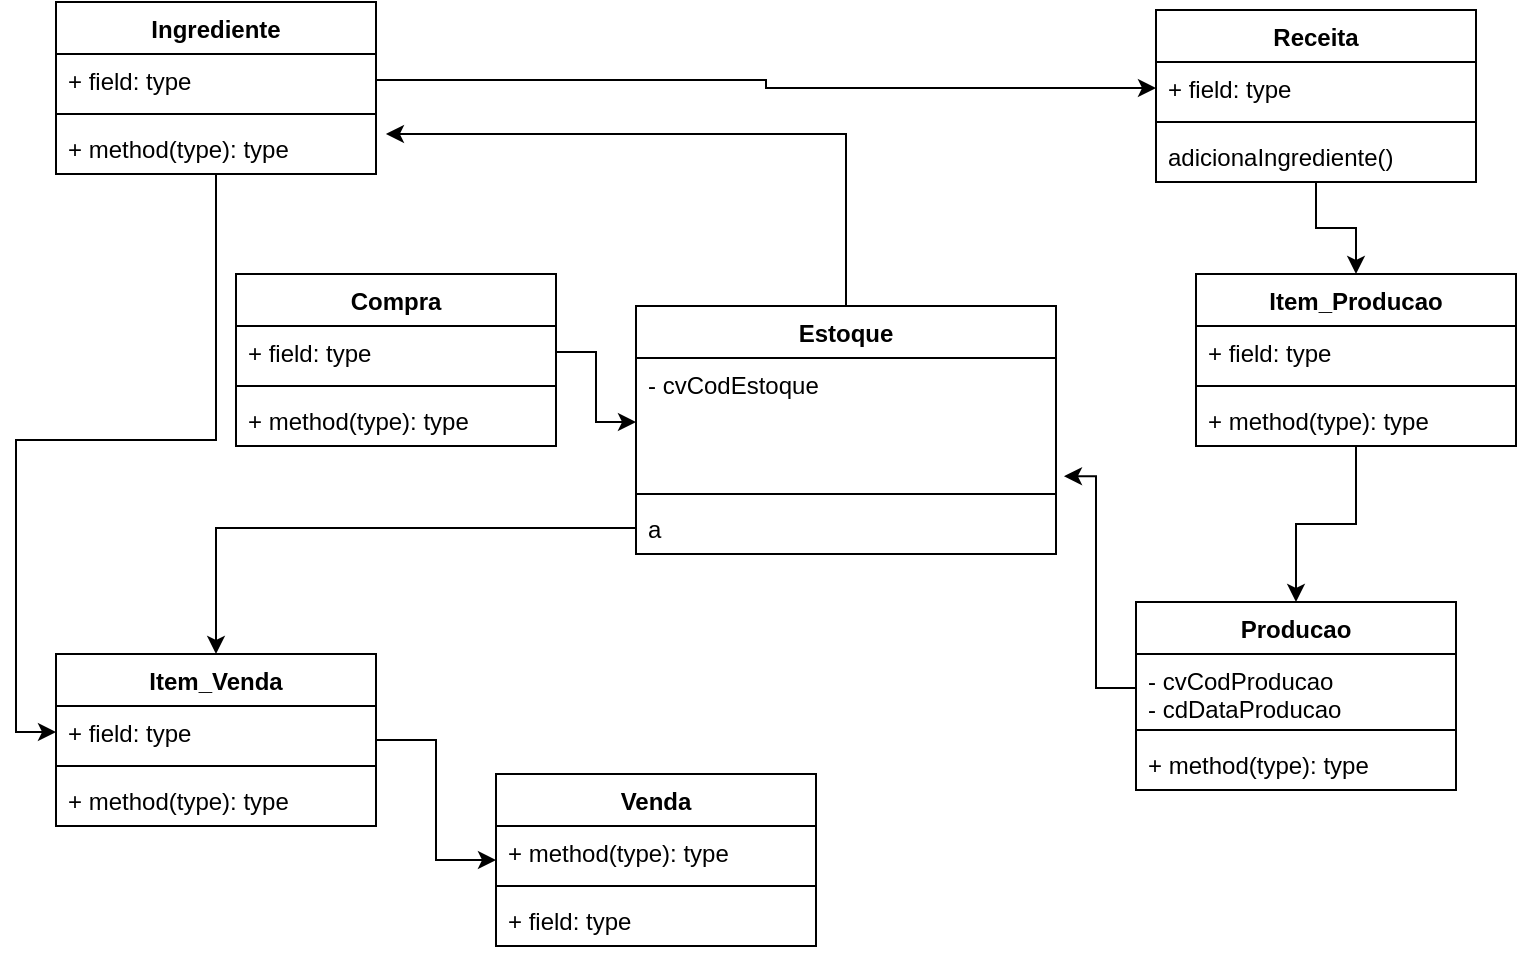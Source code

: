 <mxfile version="10.7.9" type="device"><diagram id="PYXc7LF8Jf3mN0X01Nbh" name="Page-1"><mxGraphModel dx="840" dy="494" grid="1" gridSize="10" guides="1" tooltips="1" connect="1" arrows="1" fold="1" page="1" pageScale="1" pageWidth="827" pageHeight="1169" math="0" shadow="0"><root><mxCell id="0"/><mxCell id="1" parent="0"/><mxCell id="mXke-B1kzlXO7ABkooaO-79" style="edgeStyle=orthogonalEdgeStyle;rounded=0;orthogonalLoop=1;jettySize=auto;html=1;" edge="1" parent="1" source="mXke-B1kzlXO7ABkooaO-6" target="mXke-B1kzlXO7ABkooaO-74"><mxGeometry relative="1" as="geometry"/></mxCell><mxCell id="mXke-B1kzlXO7ABkooaO-6" value="Receita&#10;&#10;" style="swimlane;fontStyle=1;align=center;verticalAlign=top;childLayout=stackLayout;horizontal=1;startSize=26;horizontalStack=0;resizeParent=1;resizeParentMax=0;resizeLast=0;collapsible=1;marginBottom=0;" vertex="1" parent="1"><mxGeometry x="660" y="18" width="160" height="86" as="geometry"/></mxCell><mxCell id="mXke-B1kzlXO7ABkooaO-7" value="+ field: type" style="text;strokeColor=none;fillColor=none;align=left;verticalAlign=top;spacingLeft=4;spacingRight=4;overflow=hidden;rotatable=0;points=[[0,0.5],[1,0.5]];portConstraint=eastwest;" vertex="1" parent="mXke-B1kzlXO7ABkooaO-6"><mxGeometry y="26" width="160" height="26" as="geometry"/></mxCell><mxCell id="mXke-B1kzlXO7ABkooaO-8" value="" style="line;strokeWidth=1;fillColor=none;align=left;verticalAlign=middle;spacingTop=-1;spacingLeft=3;spacingRight=3;rotatable=0;labelPosition=right;points=[];portConstraint=eastwest;" vertex="1" parent="mXke-B1kzlXO7ABkooaO-6"><mxGeometry y="52" width="160" height="8" as="geometry"/></mxCell><mxCell id="mXke-B1kzlXO7ABkooaO-9" value="adicionaIngrediente()" style="text;strokeColor=none;fillColor=none;align=left;verticalAlign=top;spacingLeft=4;spacingRight=4;overflow=hidden;rotatable=0;points=[[0,0.5],[1,0.5]];portConstraint=eastwest;" vertex="1" parent="mXke-B1kzlXO7ABkooaO-6"><mxGeometry y="60" width="160" height="26" as="geometry"/></mxCell><mxCell id="mXke-B1kzlXO7ABkooaO-14" value="Producao&#10;&#10;" style="swimlane;fontStyle=1;align=center;verticalAlign=top;childLayout=stackLayout;horizontal=1;startSize=26;horizontalStack=0;resizeParent=1;resizeParentMax=0;resizeLast=0;collapsible=1;marginBottom=0;" vertex="1" parent="1"><mxGeometry x="650" y="314" width="160" height="94" as="geometry"/></mxCell><mxCell id="mXke-B1kzlXO7ABkooaO-15" value="- cvCodProducao&#10;- cdDataProducao&#10;" style="text;strokeColor=none;fillColor=none;align=left;verticalAlign=top;spacingLeft=4;spacingRight=4;overflow=hidden;rotatable=0;points=[[0,0.5],[1,0.5]];portConstraint=eastwest;" vertex="1" parent="mXke-B1kzlXO7ABkooaO-14"><mxGeometry y="26" width="160" height="34" as="geometry"/></mxCell><mxCell id="mXke-B1kzlXO7ABkooaO-16" value="" style="line;strokeWidth=1;fillColor=none;align=left;verticalAlign=middle;spacingTop=-1;spacingLeft=3;spacingRight=3;rotatable=0;labelPosition=right;points=[];portConstraint=eastwest;" vertex="1" parent="mXke-B1kzlXO7ABkooaO-14"><mxGeometry y="60" width="160" height="8" as="geometry"/></mxCell><mxCell id="mXke-B1kzlXO7ABkooaO-17" value="+ method(type): type" style="text;strokeColor=none;fillColor=none;align=left;verticalAlign=top;spacingLeft=4;spacingRight=4;overflow=hidden;rotatable=0;points=[[0,0.5],[1,0.5]];portConstraint=eastwest;" vertex="1" parent="mXke-B1kzlXO7ABkooaO-14"><mxGeometry y="68" width="160" height="26" as="geometry"/></mxCell><mxCell id="mXke-B1kzlXO7ABkooaO-96" style="edgeStyle=orthogonalEdgeStyle;rounded=0;orthogonalLoop=1;jettySize=auto;html=1;entryX=1.031;entryY=0.231;entryDx=0;entryDy=0;entryPerimeter=0;" edge="1" parent="1" source="mXke-B1kzlXO7ABkooaO-18" target="mXke-B1kzlXO7ABkooaO-89"><mxGeometry relative="1" as="geometry"/></mxCell><mxCell id="mXke-B1kzlXO7ABkooaO-18" value="Estoque&#10;&#10;" style="swimlane;fontStyle=1;align=center;verticalAlign=top;childLayout=stackLayout;horizontal=1;startSize=26;horizontalStack=0;resizeParent=1;resizeParentMax=0;resizeLast=0;collapsible=1;marginBottom=0;" vertex="1" parent="1"><mxGeometry x="400" y="166" width="210" height="124" as="geometry"/></mxCell><mxCell id="mXke-B1kzlXO7ABkooaO-19" value="- cvCodEstoque&#10;&#10;" style="text;strokeColor=none;fillColor=none;align=left;verticalAlign=top;spacingLeft=4;spacingRight=4;overflow=hidden;rotatable=0;points=[[0,0.5],[1,0.5]];portConstraint=eastwest;" vertex="1" parent="mXke-B1kzlXO7ABkooaO-18"><mxGeometry y="26" width="210" height="64" as="geometry"/></mxCell><mxCell id="mXke-B1kzlXO7ABkooaO-20" value="" style="line;strokeWidth=1;fillColor=none;align=left;verticalAlign=middle;spacingTop=-1;spacingLeft=3;spacingRight=3;rotatable=0;labelPosition=right;points=[];portConstraint=eastwest;" vertex="1" parent="mXke-B1kzlXO7ABkooaO-18"><mxGeometry y="90" width="210" height="8" as="geometry"/></mxCell><mxCell id="mXke-B1kzlXO7ABkooaO-21" value="a&#10;" style="text;strokeColor=none;fillColor=none;align=left;verticalAlign=top;spacingLeft=4;spacingRight=4;overflow=hidden;rotatable=0;points=[[0,0.5],[1,0.5]];portConstraint=eastwest;" vertex="1" parent="mXke-B1kzlXO7ABkooaO-18"><mxGeometry y="98" width="210" height="26" as="geometry"/></mxCell><mxCell id="mXke-B1kzlXO7ABkooaO-22" value="Compra" style="swimlane;fontStyle=1;align=center;verticalAlign=top;childLayout=stackLayout;horizontal=1;startSize=26;horizontalStack=0;resizeParent=1;resizeParentMax=0;resizeLast=0;collapsible=1;marginBottom=0;" vertex="1" parent="1"><mxGeometry x="200" y="150" width="160" height="86" as="geometry"/></mxCell><mxCell id="mXke-B1kzlXO7ABkooaO-23" value="+ field: type" style="text;strokeColor=none;fillColor=none;align=left;verticalAlign=top;spacingLeft=4;spacingRight=4;overflow=hidden;rotatable=0;points=[[0,0.5],[1,0.5]];portConstraint=eastwest;" vertex="1" parent="mXke-B1kzlXO7ABkooaO-22"><mxGeometry y="26" width="160" height="26" as="geometry"/></mxCell><mxCell id="mXke-B1kzlXO7ABkooaO-24" value="" style="line;strokeWidth=1;fillColor=none;align=left;verticalAlign=middle;spacingTop=-1;spacingLeft=3;spacingRight=3;rotatable=0;labelPosition=right;points=[];portConstraint=eastwest;" vertex="1" parent="mXke-B1kzlXO7ABkooaO-22"><mxGeometry y="52" width="160" height="8" as="geometry"/></mxCell><mxCell id="mXke-B1kzlXO7ABkooaO-25" value="+ method(type): type" style="text;strokeColor=none;fillColor=none;align=left;verticalAlign=top;spacingLeft=4;spacingRight=4;overflow=hidden;rotatable=0;points=[[0,0.5],[1,0.5]];portConstraint=eastwest;" vertex="1" parent="mXke-B1kzlXO7ABkooaO-22"><mxGeometry y="60" width="160" height="26" as="geometry"/></mxCell><mxCell id="mXke-B1kzlXO7ABkooaO-26" value="Venda&#10;&#10;" style="swimlane;fontStyle=1;align=center;verticalAlign=top;childLayout=stackLayout;horizontal=1;startSize=26;horizontalStack=0;resizeParent=1;resizeParentMax=0;resizeLast=0;collapsible=1;marginBottom=0;" vertex="1" parent="1"><mxGeometry x="330" y="400" width="160" height="86" as="geometry"/></mxCell><mxCell id="mXke-B1kzlXO7ABkooaO-29" value="+ method(type): type" style="text;strokeColor=none;fillColor=none;align=left;verticalAlign=top;spacingLeft=4;spacingRight=4;overflow=hidden;rotatable=0;points=[[0,0.5],[1,0.5]];portConstraint=eastwest;" vertex="1" parent="mXke-B1kzlXO7ABkooaO-26"><mxGeometry y="26" width="160" height="26" as="geometry"/></mxCell><mxCell id="mXke-B1kzlXO7ABkooaO-28" value="" style="line;strokeWidth=1;fillColor=none;align=left;verticalAlign=middle;spacingTop=-1;spacingLeft=3;spacingRight=3;rotatable=0;labelPosition=right;points=[];portConstraint=eastwest;" vertex="1" parent="mXke-B1kzlXO7ABkooaO-26"><mxGeometry y="52" width="160" height="8" as="geometry"/></mxCell><mxCell id="mXke-B1kzlXO7ABkooaO-27" value="+ field: type" style="text;strokeColor=none;fillColor=none;align=left;verticalAlign=top;spacingLeft=4;spacingRight=4;overflow=hidden;rotatable=0;points=[[0,0.5],[1,0.5]];portConstraint=eastwest;" vertex="1" parent="mXke-B1kzlXO7ABkooaO-26"><mxGeometry y="60" width="160" height="26" as="geometry"/></mxCell><mxCell id="mXke-B1kzlXO7ABkooaO-73" style="edgeStyle=orthogonalEdgeStyle;rounded=0;orthogonalLoop=1;jettySize=auto;html=1;" edge="1" parent="1" source="mXke-B1kzlXO7ABkooaO-42" target="mXke-B1kzlXO7ABkooaO-26"><mxGeometry relative="1" as="geometry"/></mxCell><mxCell id="mXke-B1kzlXO7ABkooaO-42" value="Item_Venda&#10;&#10;" style="swimlane;fontStyle=1;align=center;verticalAlign=top;childLayout=stackLayout;horizontal=1;startSize=26;horizontalStack=0;resizeParent=1;resizeParentMax=0;resizeLast=0;collapsible=1;marginBottom=0;" vertex="1" parent="1"><mxGeometry x="110" y="340" width="160" height="86" as="geometry"/></mxCell><mxCell id="mXke-B1kzlXO7ABkooaO-43" value="+ field: type" style="text;strokeColor=none;fillColor=none;align=left;verticalAlign=top;spacingLeft=4;spacingRight=4;overflow=hidden;rotatable=0;points=[[0,0.5],[1,0.5]];portConstraint=eastwest;" vertex="1" parent="mXke-B1kzlXO7ABkooaO-42"><mxGeometry y="26" width="160" height="26" as="geometry"/></mxCell><mxCell id="mXke-B1kzlXO7ABkooaO-44" value="" style="line;strokeWidth=1;fillColor=none;align=left;verticalAlign=middle;spacingTop=-1;spacingLeft=3;spacingRight=3;rotatable=0;labelPosition=right;points=[];portConstraint=eastwest;" vertex="1" parent="mXke-B1kzlXO7ABkooaO-42"><mxGeometry y="52" width="160" height="8" as="geometry"/></mxCell><mxCell id="mXke-B1kzlXO7ABkooaO-45" value="+ method(type): type" style="text;strokeColor=none;fillColor=none;align=left;verticalAlign=top;spacingLeft=4;spacingRight=4;overflow=hidden;rotatable=0;points=[[0,0.5],[1,0.5]];portConstraint=eastwest;" vertex="1" parent="mXke-B1kzlXO7ABkooaO-42"><mxGeometry y="60" width="160" height="26" as="geometry"/></mxCell><mxCell id="mXke-B1kzlXO7ABkooaO-46" value="" style="edgeStyle=orthogonalEdgeStyle;rounded=0;orthogonalLoop=1;jettySize=auto;html=1;" edge="1" parent="1" source="mXke-B1kzlXO7ABkooaO-23" target="mXke-B1kzlXO7ABkooaO-19"><mxGeometry relative="1" as="geometry"/></mxCell><mxCell id="mXke-B1kzlXO7ABkooaO-71" style="edgeStyle=orthogonalEdgeStyle;rounded=0;orthogonalLoop=1;jettySize=auto;html=1;exitX=0;exitY=0.5;exitDx=0;exitDy=0;entryX=1.019;entryY=0.923;entryDx=0;entryDy=0;entryPerimeter=0;" edge="1" parent="1" source="mXke-B1kzlXO7ABkooaO-15" target="mXke-B1kzlXO7ABkooaO-19"><mxGeometry relative="1" as="geometry"/></mxCell><mxCell id="mXke-B1kzlXO7ABkooaO-72" style="edgeStyle=orthogonalEdgeStyle;rounded=0;orthogonalLoop=1;jettySize=auto;html=1;" edge="1" parent="1" source="mXke-B1kzlXO7ABkooaO-21" target="mXke-B1kzlXO7ABkooaO-42"><mxGeometry relative="1" as="geometry"/></mxCell><mxCell id="mXke-B1kzlXO7ABkooaO-95" style="edgeStyle=orthogonalEdgeStyle;rounded=0;orthogonalLoop=1;jettySize=auto;html=1;" edge="1" parent="1" source="mXke-B1kzlXO7ABkooaO-74" target="mXke-B1kzlXO7ABkooaO-14"><mxGeometry relative="1" as="geometry"/></mxCell><mxCell id="mXke-B1kzlXO7ABkooaO-74" value="Item_Producao&#10;" style="swimlane;fontStyle=1;align=center;verticalAlign=top;childLayout=stackLayout;horizontal=1;startSize=26;horizontalStack=0;resizeParent=1;resizeParentMax=0;resizeLast=0;collapsible=1;marginBottom=0;" vertex="1" parent="1"><mxGeometry x="680" y="150" width="160" height="86" as="geometry"/></mxCell><mxCell id="mXke-B1kzlXO7ABkooaO-75" value="+ field: type" style="text;strokeColor=none;fillColor=none;align=left;verticalAlign=top;spacingLeft=4;spacingRight=4;overflow=hidden;rotatable=0;points=[[0,0.5],[1,0.5]];portConstraint=eastwest;" vertex="1" parent="mXke-B1kzlXO7ABkooaO-74"><mxGeometry y="26" width="160" height="26" as="geometry"/></mxCell><mxCell id="mXke-B1kzlXO7ABkooaO-76" value="" style="line;strokeWidth=1;fillColor=none;align=left;verticalAlign=middle;spacingTop=-1;spacingLeft=3;spacingRight=3;rotatable=0;labelPosition=right;points=[];portConstraint=eastwest;" vertex="1" parent="mXke-B1kzlXO7ABkooaO-74"><mxGeometry y="52" width="160" height="8" as="geometry"/></mxCell><mxCell id="mXke-B1kzlXO7ABkooaO-77" value="+ method(type): type" style="text;strokeColor=none;fillColor=none;align=left;verticalAlign=top;spacingLeft=4;spacingRight=4;overflow=hidden;rotatable=0;points=[[0,0.5],[1,0.5]];portConstraint=eastwest;" vertex="1" parent="mXke-B1kzlXO7ABkooaO-74"><mxGeometry y="60" width="160" height="26" as="geometry"/></mxCell><mxCell id="mXke-B1kzlXO7ABkooaO-94" style="edgeStyle=orthogonalEdgeStyle;rounded=0;orthogonalLoop=1;jettySize=auto;html=1;entryX=0;entryY=0.5;entryDx=0;entryDy=0;" edge="1" parent="1" source="mXke-B1kzlXO7ABkooaO-86" target="mXke-B1kzlXO7ABkooaO-43"><mxGeometry relative="1" as="geometry"/></mxCell><mxCell id="mXke-B1kzlXO7ABkooaO-86" value="Ingrediente" style="swimlane;fontStyle=1;align=center;verticalAlign=top;childLayout=stackLayout;horizontal=1;startSize=26;horizontalStack=0;resizeParent=1;resizeParentMax=0;resizeLast=0;collapsible=1;marginBottom=0;" vertex="1" parent="1"><mxGeometry x="110" y="14" width="160" height="86" as="geometry"/></mxCell><mxCell id="mXke-B1kzlXO7ABkooaO-87" value="+ field: type" style="text;strokeColor=none;fillColor=none;align=left;verticalAlign=top;spacingLeft=4;spacingRight=4;overflow=hidden;rotatable=0;points=[[0,0.5],[1,0.5]];portConstraint=eastwest;" vertex="1" parent="mXke-B1kzlXO7ABkooaO-86"><mxGeometry y="26" width="160" height="26" as="geometry"/></mxCell><mxCell id="mXke-B1kzlXO7ABkooaO-88" value="" style="line;strokeWidth=1;fillColor=none;align=left;verticalAlign=middle;spacingTop=-1;spacingLeft=3;spacingRight=3;rotatable=0;labelPosition=right;points=[];portConstraint=eastwest;" vertex="1" parent="mXke-B1kzlXO7ABkooaO-86"><mxGeometry y="52" width="160" height="8" as="geometry"/></mxCell><mxCell id="mXke-B1kzlXO7ABkooaO-89" value="+ method(type): type" style="text;strokeColor=none;fillColor=none;align=left;verticalAlign=top;spacingLeft=4;spacingRight=4;overflow=hidden;rotatable=0;points=[[0,0.5],[1,0.5]];portConstraint=eastwest;" vertex="1" parent="mXke-B1kzlXO7ABkooaO-86"><mxGeometry y="60" width="160" height="26" as="geometry"/></mxCell><mxCell id="mXke-B1kzlXO7ABkooaO-91" style="edgeStyle=orthogonalEdgeStyle;rounded=0;orthogonalLoop=1;jettySize=auto;html=1;" edge="1" parent="1" source="mXke-B1kzlXO7ABkooaO-87" target="mXke-B1kzlXO7ABkooaO-7"><mxGeometry relative="1" as="geometry"/></mxCell></root></mxGraphModel></diagram></mxfile>